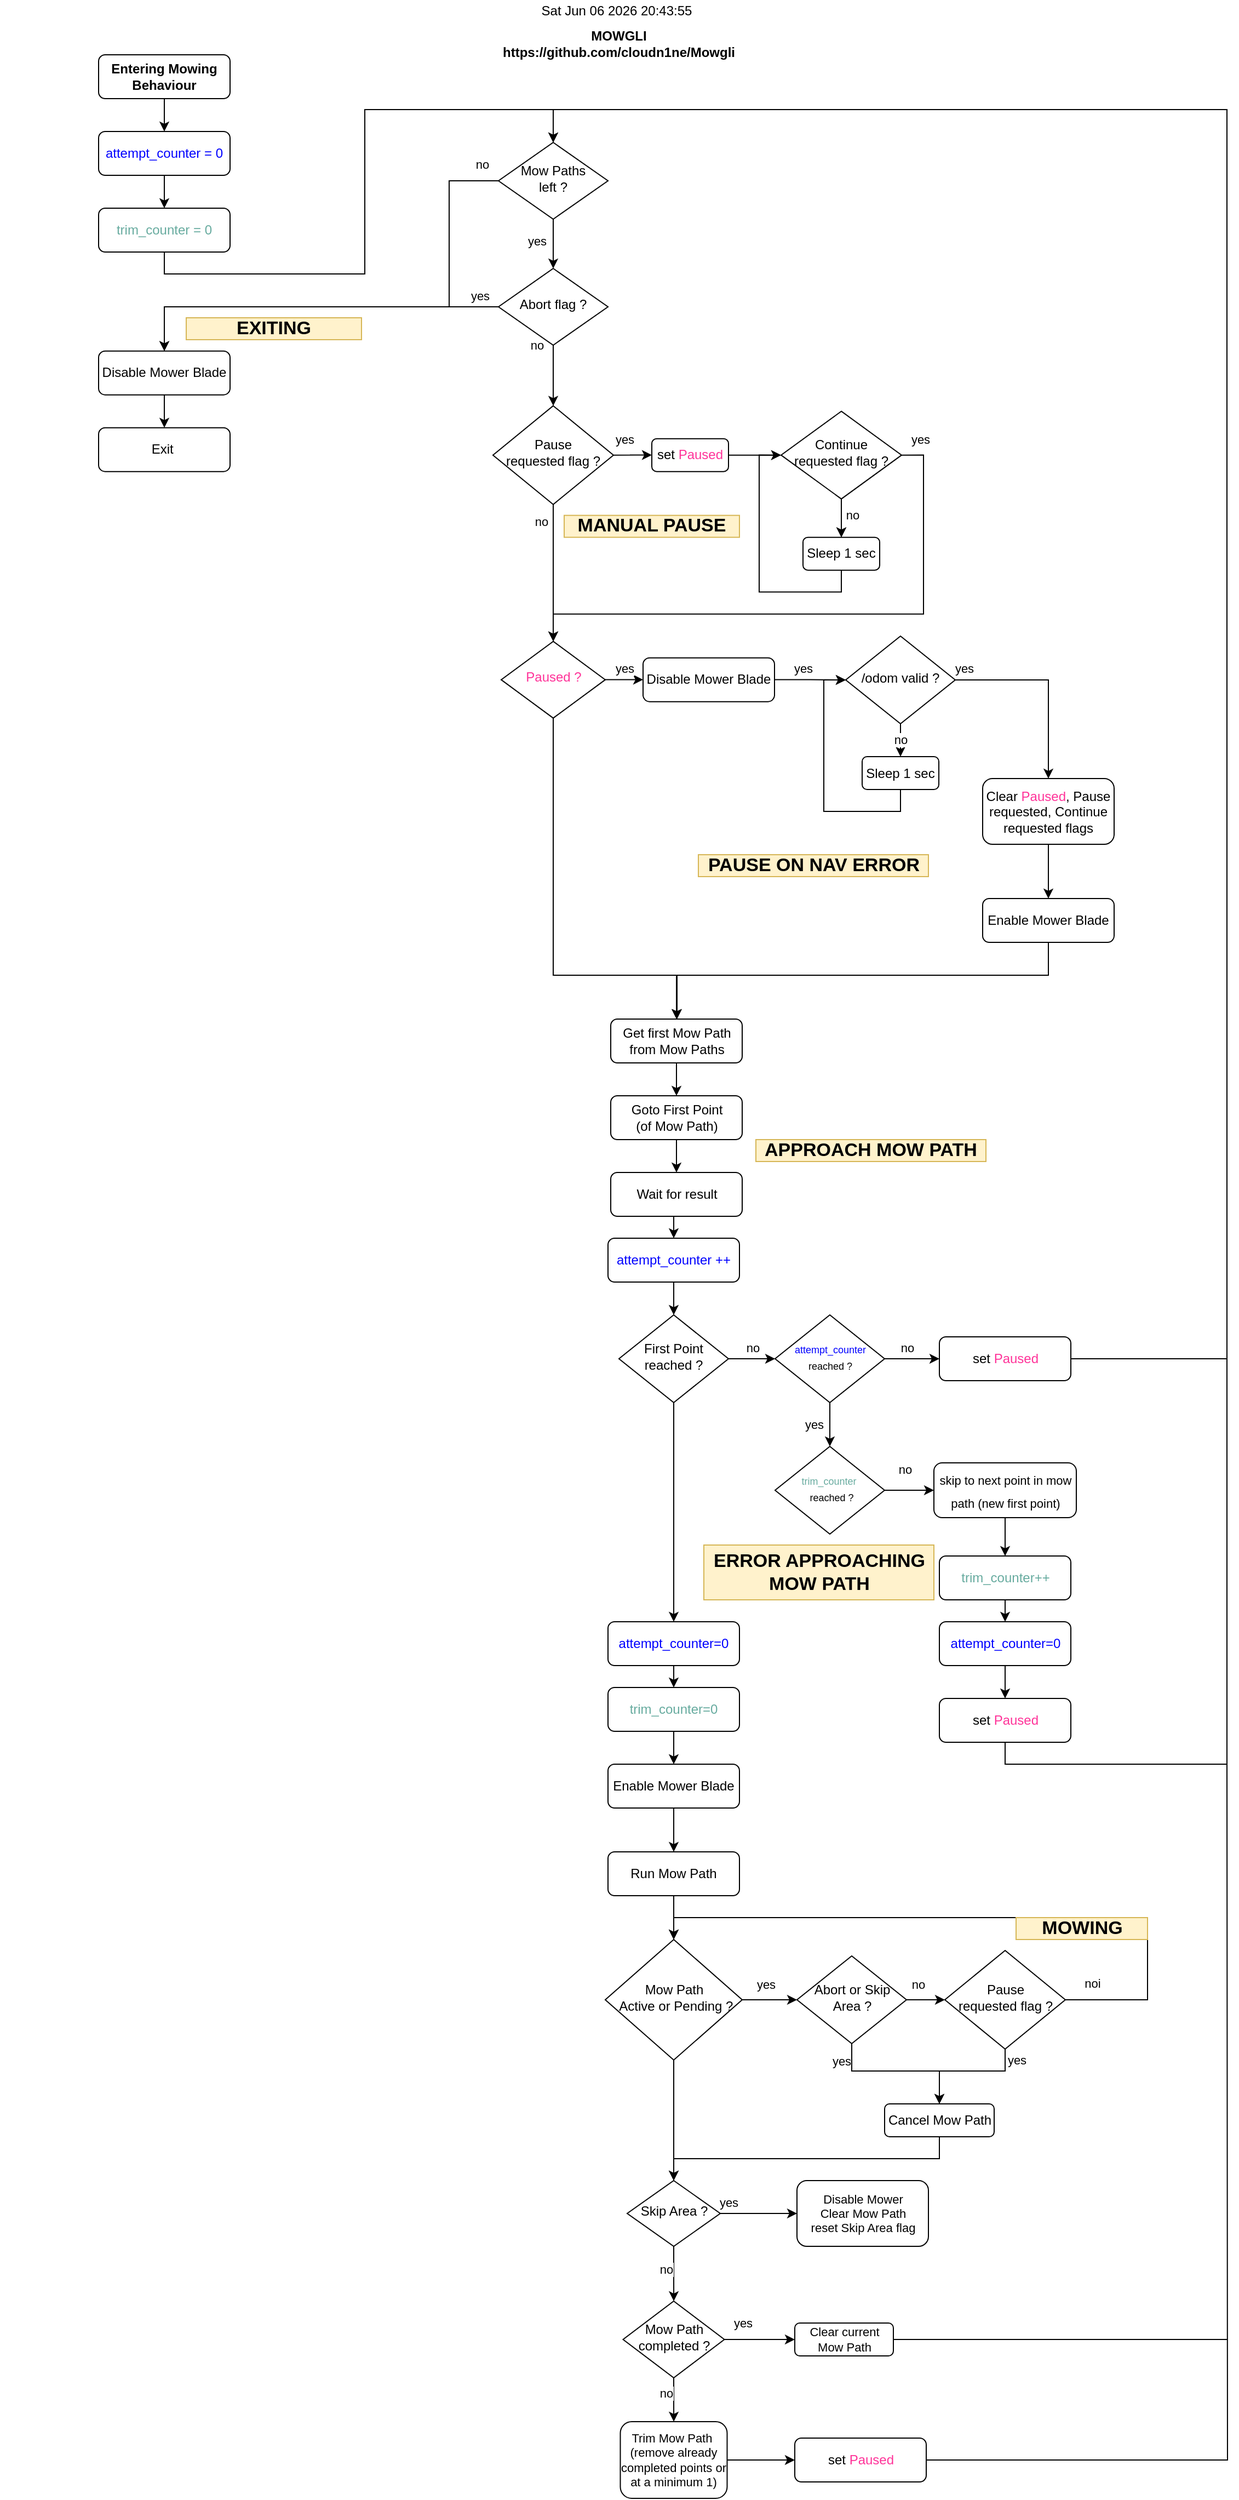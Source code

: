 <mxfile version="13.9.9" type="device"><diagram id="C5RBs43oDa-KdzZeNtuy" name="Page-1"><mxGraphModel dx="946" dy="587" grid="1" gridSize="10" guides="1" tooltips="1" connect="1" arrows="1" fold="1" page="1" pageScale="1" pageWidth="1654" pageHeight="2336" math="0" shadow="0"><root><mxCell id="WIyWlLk6GJQsqaUBKTNV-0"/><mxCell id="WIyWlLk6GJQsqaUBKTNV-1" parent="WIyWlLk6GJQsqaUBKTNV-0"/><mxCell id="R18fkElem5zRY6Bpw-uZ-9" style="edgeStyle=orthogonalEdgeStyle;rounded=0;orthogonalLoop=1;jettySize=auto;html=1;exitX=0.5;exitY=1;exitDx=0;exitDy=0;entryX=0;entryY=0.5;entryDx=0;entryDy=0;" parent="WIyWlLk6GJQsqaUBKTNV-1" source="WIyWlLk6GJQsqaUBKTNV-11" target="R18fkElem5zRY6Bpw-uZ-49" edge="1"><mxGeometry relative="1" as="geometry"><mxPoint x="868" y="650.33" as="targetPoint"/></mxGeometry></mxCell><mxCell id="WIyWlLk6GJQsqaUBKTNV-11" value="Sleep 1 sec" style="rounded=1;whiteSpace=wrap;html=1;fontSize=12;glass=0;strokeWidth=1;shadow=0;" parent="WIyWlLk6GJQsqaUBKTNV-1" vertex="1"><mxGeometry x="913" y="490.33" width="70" height="30" as="geometry"/></mxCell><mxCell id="R18fkElem5zRY6Bpw-uZ-41" style="edgeStyle=orthogonalEdgeStyle;rounded=0;orthogonalLoop=1;jettySize=auto;html=1;exitX=0.5;exitY=1;exitDx=0;exitDy=0;entryX=0.5;entryY=0;entryDx=0;entryDy=0;startArrow=none;startFill=0;endArrow=classic;endFill=1;" parent="WIyWlLk6GJQsqaUBKTNV-1" source="R18fkElem5zRY6Bpw-uZ-1" target="R18fkElem5zRY6Bpw-uZ-40" edge="1"><mxGeometry relative="1" as="geometry"/></mxCell><mxCell id="R18fkElem5zRY6Bpw-uZ-43" value="no" style="edgeLabel;html=1;align=center;verticalAlign=middle;resizable=0;points=[];" parent="R18fkElem5zRY6Bpw-uZ-41" vertex="1" connectable="0"><mxGeometry x="-0.769" y="1" relative="1" as="geometry"><mxPoint x="-12.06" y="0.86" as="offset"/></mxGeometry></mxCell><mxCell id="R18fkElem5zRY6Bpw-uZ-59" style="edgeStyle=orthogonalEdgeStyle;rounded=0;orthogonalLoop=1;jettySize=auto;html=1;exitX=1;exitY=0.5;exitDx=0;exitDy=0;startArrow=none;startFill=0;endArrow=classic;endFill=1;" parent="WIyWlLk6GJQsqaUBKTNV-1" source="R18fkElem5zRY6Bpw-uZ-1" target="R18fkElem5zRY6Bpw-uZ-58" edge="1"><mxGeometry relative="1" as="geometry"/></mxCell><mxCell id="R18fkElem5zRY6Bpw-uZ-61" value="yes" style="edgeLabel;html=1;align=center;verticalAlign=middle;resizable=0;points=[];" parent="R18fkElem5zRY6Bpw-uZ-59" vertex="1" connectable="0"><mxGeometry x="-0.578" y="-3" relative="1" as="geometry"><mxPoint y="-18" as="offset"/></mxGeometry></mxCell><mxCell id="R18fkElem5zRY6Bpw-uZ-1" value="Pause &lt;br&gt;requested flag ?" style="rhombus;whiteSpace=wrap;html=1;shadow=0;fontFamily=Helvetica;fontSize=12;align=center;strokeWidth=1;spacing=6;spacingTop=-4;" parent="WIyWlLk6GJQsqaUBKTNV-1" vertex="1"><mxGeometry x="630" y="370.33" width="110" height="90" as="geometry"/></mxCell><mxCell id="R18fkElem5zRY6Bpw-uZ-7" style="edgeStyle=orthogonalEdgeStyle;rounded=0;orthogonalLoop=1;jettySize=auto;html=1;exitX=0.5;exitY=1;exitDx=0;exitDy=0;entryX=0.5;entryY=0;entryDx=0;entryDy=0;" parent="WIyWlLk6GJQsqaUBKTNV-1" source="R18fkElem5zRY6Bpw-uZ-49" target="WIyWlLk6GJQsqaUBKTNV-11" edge="1"><mxGeometry relative="1" as="geometry"><mxPoint x="908" y="680.33" as="sourcePoint"/></mxGeometry></mxCell><mxCell id="R18fkElem5zRY6Bpw-uZ-8" value="no&lt;br&gt;" style="edgeLabel;html=1;align=center;verticalAlign=middle;resizable=0;points=[];" parent="R18fkElem5zRY6Bpw-uZ-7" vertex="1" connectable="0"><mxGeometry x="-0.167" y="3" relative="1" as="geometry"><mxPoint x="6.5" y="0.14" as="offset"/></mxGeometry></mxCell><mxCell id="R18fkElem5zRY6Bpw-uZ-11" value="yes" style="edgeStyle=orthogonalEdgeStyle;rounded=0;orthogonalLoop=1;jettySize=auto;html=1;" parent="WIyWlLk6GJQsqaUBKTNV-1" source="uBPP2tSzpPth4t3aGh-a-0" target="R18fkElem5zRY6Bpw-uZ-10" edge="1"><mxGeometry x="-0.2" y="10" relative="1" as="geometry"><mxPoint x="760" y="620.33" as="sourcePoint"/><mxPoint as="offset"/></mxGeometry></mxCell><mxCell id="R18fkElem5zRY6Bpw-uZ-13" value="no" style="edgeStyle=orthogonalEdgeStyle;rounded=0;orthogonalLoop=1;jettySize=auto;html=1;exitX=0.5;exitY=1;exitDx=0;exitDy=0;" parent="WIyWlLk6GJQsqaUBKTNV-1" source="R18fkElem5zRY6Bpw-uZ-10" target="R18fkElem5zRY6Bpw-uZ-12" edge="1"><mxGeometry relative="1" as="geometry"/></mxCell><mxCell id="R18fkElem5zRY6Bpw-uZ-56" style="edgeStyle=orthogonalEdgeStyle;rounded=0;orthogonalLoop=1;jettySize=auto;html=1;exitX=1;exitY=0.5;exitDx=0;exitDy=0;startArrow=none;startFill=0;endArrow=classic;endFill=1;" parent="WIyWlLk6GJQsqaUBKTNV-1" source="R18fkElem5zRY6Bpw-uZ-10" target="R18fkElem5zRY6Bpw-uZ-54" edge="1"><mxGeometry relative="1" as="geometry"/></mxCell><mxCell id="R18fkElem5zRY6Bpw-uZ-164" value="yes" style="edgeLabel;html=1;align=center;verticalAlign=middle;resizable=0;points=[];fontSize=11;" parent="R18fkElem5zRY6Bpw-uZ-56" vertex="1" connectable="0"><mxGeometry x="-0.792" y="5" relative="1" as="geometry"><mxPoint x="-10.14" y="-5.32" as="offset"/></mxGeometry></mxCell><mxCell id="R18fkElem5zRY6Bpw-uZ-10" value="/odom valid ?" style="rhombus;whiteSpace=wrap;html=1;shadow=0;fontFamily=Helvetica;fontSize=12;align=center;strokeWidth=1;spacing=6;spacingTop=-4;" parent="WIyWlLk6GJQsqaUBKTNV-1" vertex="1"><mxGeometry x="952" y="580.51" width="100" height="80" as="geometry"/></mxCell><mxCell id="R18fkElem5zRY6Bpw-uZ-14" style="edgeStyle=orthogonalEdgeStyle;rounded=0;orthogonalLoop=1;jettySize=auto;html=1;exitX=0.5;exitY=1;exitDx=0;exitDy=0;entryX=0;entryY=0.5;entryDx=0;entryDy=0;" parent="WIyWlLk6GJQsqaUBKTNV-1" source="R18fkElem5zRY6Bpw-uZ-12" target="R18fkElem5zRY6Bpw-uZ-10" edge="1"><mxGeometry relative="1" as="geometry"/></mxCell><mxCell id="R18fkElem5zRY6Bpw-uZ-12" value="Sleep 1 sec" style="rounded=1;whiteSpace=wrap;html=1;fontSize=12;glass=0;strokeWidth=1;shadow=0;" parent="WIyWlLk6GJQsqaUBKTNV-1" vertex="1"><mxGeometry x="967" y="690.51" width="70" height="30" as="geometry"/></mxCell><mxCell id="R18fkElem5zRY6Bpw-uZ-24" style="edgeStyle=orthogonalEdgeStyle;rounded=0;orthogonalLoop=1;jettySize=auto;html=1;exitX=0.5;exitY=1;exitDx=0;exitDy=0;entryX=0.5;entryY=0;entryDx=0;entryDy=0;" parent="WIyWlLk6GJQsqaUBKTNV-1" source="R18fkElem5zRY6Bpw-uZ-20" target="R18fkElem5zRY6Bpw-uZ-23" edge="1"><mxGeometry relative="1" as="geometry"/></mxCell><mxCell id="R18fkElem5zRY6Bpw-uZ-20" value="Goto First Point&lt;br&gt;(of Mow Path)" style="rounded=1;whiteSpace=wrap;html=1;fontSize=12;glass=0;strokeWidth=1;shadow=0;" parent="WIyWlLk6GJQsqaUBKTNV-1" vertex="1"><mxGeometry x="737.5" y="1000" width="120" height="40" as="geometry"/></mxCell><mxCell id="R18fkElem5zRY6Bpw-uZ-33" value="no" style="edgeStyle=orthogonalEdgeStyle;rounded=0;orthogonalLoop=1;jettySize=auto;html=1;exitX=1;exitY=0.5;exitDx=0;exitDy=0;entryX=0;entryY=0.5;entryDx=0;entryDy=0;startArrow=none;startFill=0;endArrow=classic;endFill=1;" parent="WIyWlLk6GJQsqaUBKTNV-1" source="R18fkElem5zRY6Bpw-uZ-21" target="R18fkElem5zRY6Bpw-uZ-31" edge="1"><mxGeometry y="10" relative="1" as="geometry"><mxPoint as="offset"/></mxGeometry></mxCell><mxCell id="R18fkElem5zRY6Bpw-uZ-100" style="edgeStyle=orthogonalEdgeStyle;rounded=0;orthogonalLoop=1;jettySize=auto;html=1;exitX=0.5;exitY=1;exitDx=0;exitDy=0;startArrow=none;startFill=0;endArrow=classic;endFill=1;fontSize=17;" parent="WIyWlLk6GJQsqaUBKTNV-1" source="R18fkElem5zRY6Bpw-uZ-21" target="R18fkElem5zRY6Bpw-uZ-98" edge="1"><mxGeometry relative="1" as="geometry"/></mxCell><mxCell id="R18fkElem5zRY6Bpw-uZ-21" value="First Point reached ?" style="rhombus;whiteSpace=wrap;html=1;shadow=0;fontFamily=Helvetica;fontSize=12;align=center;strokeWidth=1;spacing=6;spacingTop=-4;" parent="WIyWlLk6GJQsqaUBKTNV-1" vertex="1"><mxGeometry x="745" y="1200" width="100" height="80" as="geometry"/></mxCell><mxCell id="R18fkElem5zRY6Bpw-uZ-68" style="edgeStyle=orthogonalEdgeStyle;rounded=0;orthogonalLoop=1;jettySize=auto;html=1;exitX=0.5;exitY=1;exitDx=0;exitDy=0;entryX=0.5;entryY=0;entryDx=0;entryDy=0;startArrow=none;startFill=0;endArrow=classic;endFill=1;fontSize=17;" parent="WIyWlLk6GJQsqaUBKTNV-1" source="R18fkElem5zRY6Bpw-uZ-23" target="R18fkElem5zRY6Bpw-uZ-66" edge="1"><mxGeometry relative="1" as="geometry"/></mxCell><mxCell id="R18fkElem5zRY6Bpw-uZ-23" value="Wait for result" style="rounded=1;whiteSpace=wrap;html=1;fontSize=12;glass=0;strokeWidth=1;shadow=0;" parent="WIyWlLk6GJQsqaUBKTNV-1" vertex="1"><mxGeometry x="737.5" y="1070" width="120" height="40" as="geometry"/></mxCell><mxCell id="R18fkElem5zRY6Bpw-uZ-35" value="no" style="edgeStyle=orthogonalEdgeStyle;rounded=0;orthogonalLoop=1;jettySize=auto;html=1;exitX=1;exitY=0.5;exitDx=0;exitDy=0;startArrow=none;startFill=0;endArrow=classic;endFill=1;" parent="WIyWlLk6GJQsqaUBKTNV-1" source="R18fkElem5zRY6Bpw-uZ-31" target="R18fkElem5zRY6Bpw-uZ-34" edge="1"><mxGeometry x="-0.2" y="10" relative="1" as="geometry"><mxPoint as="offset"/></mxGeometry></mxCell><mxCell id="R18fkElem5zRY6Bpw-uZ-78" style="edgeStyle=orthogonalEdgeStyle;rounded=0;orthogonalLoop=1;jettySize=auto;html=1;exitX=0.5;exitY=1;exitDx=0;exitDy=0;startArrow=none;startFill=0;endArrow=classic;endFill=1;fontSize=17;" parent="WIyWlLk6GJQsqaUBKTNV-1" source="R18fkElem5zRY6Bpw-uZ-31" target="R18fkElem5zRY6Bpw-uZ-77" edge="1"><mxGeometry relative="1" as="geometry"/></mxCell><mxCell id="R18fkElem5zRY6Bpw-uZ-82" value="&lt;font style=&quot;font-size: 11px&quot;&gt;yes&lt;/font&gt;" style="edgeLabel;html=1;align=center;verticalAlign=middle;resizable=0;points=[];fontSize=17;" parent="R18fkElem5zRY6Bpw-uZ-78" vertex="1" connectable="0"><mxGeometry x="-0.057" relative="1" as="geometry"><mxPoint x="-15" as="offset"/></mxGeometry></mxCell><mxCell id="R18fkElem5zRY6Bpw-uZ-31" value="&lt;font style=&quot;font-size: 9px&quot;&gt;&lt;font color=&quot;#0000ff&quot;&gt;attempt_counter&lt;/font&gt; reached ?&lt;/font&gt;" style="rhombus;whiteSpace=wrap;html=1;shadow=0;fontFamily=Helvetica;fontSize=12;align=center;strokeWidth=1;spacing=6;spacingTop=-4;" parent="WIyWlLk6GJQsqaUBKTNV-1" vertex="1"><mxGeometry x="887.5" y="1200" width="100" height="80" as="geometry"/></mxCell><mxCell id="R18fkElem5zRY6Bpw-uZ-36" style="edgeStyle=orthogonalEdgeStyle;rounded=0;orthogonalLoop=1;jettySize=auto;html=1;exitX=1;exitY=0.5;exitDx=0;exitDy=0;startArrow=none;startFill=0;endArrow=classic;endFill=1;entryX=0.5;entryY=0;entryDx=0;entryDy=0;" parent="WIyWlLk6GJQsqaUBKTNV-1" source="R18fkElem5zRY6Bpw-uZ-34" target="R18fkElem5zRY6Bpw-uZ-139" edge="1"><mxGeometry relative="1" as="geometry"><mxPoint x="670" y="118.286" as="targetPoint"/><Array as="points"><mxPoint x="1300" y="1240"/><mxPoint x="1300" y="100"/><mxPoint x="685" y="100"/></Array></mxGeometry></mxCell><mxCell id="R18fkElem5zRY6Bpw-uZ-34" value="set &lt;font color=&quot;#ff3399&quot;&gt;Paused&lt;/font&gt;" style="rounded=1;whiteSpace=wrap;html=1;fontSize=12;glass=0;strokeWidth=1;shadow=0;" parent="WIyWlLk6GJQsqaUBKTNV-1" vertex="1"><mxGeometry x="1037.5" y="1220" width="120" height="40" as="geometry"/></mxCell><mxCell id="R18fkElem5zRY6Bpw-uZ-150" style="edgeStyle=orthogonalEdgeStyle;rounded=0;orthogonalLoop=1;jettySize=auto;html=1;exitX=0.5;exitY=1;exitDx=0;exitDy=0;entryX=0.5;entryY=0;entryDx=0;entryDy=0;startArrow=none;startFill=0;endArrow=classic;endFill=1;fontSize=11;" parent="WIyWlLk6GJQsqaUBKTNV-1" source="R18fkElem5zRY6Bpw-uZ-40" target="R18fkElem5zRY6Bpw-uZ-147" edge="1"><mxGeometry relative="1" as="geometry"><Array as="points"><mxPoint x="685" y="890"/><mxPoint x="798" y="890"/></Array></mxGeometry></mxCell><mxCell id="R18fkElem5zRY6Bpw-uZ-40" value="&lt;font color=&quot;#ff3399&quot;&gt;Paused ?&lt;/font&gt;" style="rhombus;whiteSpace=wrap;html=1;shadow=0;fontFamily=Helvetica;fontSize=12;align=center;strokeWidth=1;spacing=6;spacingTop=-4;" parent="WIyWlLk6GJQsqaUBKTNV-1" vertex="1"><mxGeometry x="637.5" y="585.33" width="95" height="70" as="geometry"/></mxCell><mxCell id="R18fkElem5zRY6Bpw-uZ-62" style="edgeStyle=orthogonalEdgeStyle;rounded=0;orthogonalLoop=1;jettySize=auto;html=1;exitX=1;exitY=0.5;exitDx=0;exitDy=0;startArrow=none;startFill=0;endArrow=classic;endFill=1;entryX=0.5;entryY=0;entryDx=0;entryDy=0;" parent="WIyWlLk6GJQsqaUBKTNV-1" source="R18fkElem5zRY6Bpw-uZ-49" target="R18fkElem5zRY6Bpw-uZ-40" edge="1"><mxGeometry relative="1" as="geometry"><mxPoint x="685" y="580.33" as="targetPoint"/><Array as="points"><mxPoint x="1023" y="415.33"/><mxPoint x="1023" y="560.33"/><mxPoint x="685" y="560.33"/></Array></mxGeometry></mxCell><mxCell id="R18fkElem5zRY6Bpw-uZ-167" value="yes" style="edgeLabel;html=1;align=center;verticalAlign=middle;resizable=0;points=[];fontSize=11;" parent="R18fkElem5zRY6Bpw-uZ-62" vertex="1" connectable="0"><mxGeometry x="-0.803" y="-1" relative="1" as="geometry"><mxPoint x="-2" y="-46.98" as="offset"/></mxGeometry></mxCell><mxCell id="R18fkElem5zRY6Bpw-uZ-165" value="" style="edgeStyle=orthogonalEdgeStyle;rounded=0;orthogonalLoop=1;jettySize=auto;html=1;startArrow=none;startFill=0;endArrow=classic;endFill=1;fontSize=11;" parent="WIyWlLk6GJQsqaUBKTNV-1" source="R18fkElem5zRY6Bpw-uZ-49" target="WIyWlLk6GJQsqaUBKTNV-11" edge="1"><mxGeometry relative="1" as="geometry"/></mxCell><mxCell id="R18fkElem5zRY6Bpw-uZ-49" value="Continue&lt;br&gt;requested flag ?" style="rhombus;whiteSpace=wrap;html=1;shadow=0;fontFamily=Helvetica;fontSize=12;align=center;strokeWidth=1;spacing=6;spacingTop=-4;" parent="WIyWlLk6GJQsqaUBKTNV-1" vertex="1"><mxGeometry x="893" y="375.33" width="110" height="80" as="geometry"/></mxCell><mxCell id="R18fkElem5zRY6Bpw-uZ-149" style="edgeStyle=orthogonalEdgeStyle;rounded=0;orthogonalLoop=1;jettySize=auto;html=1;exitX=0.5;exitY=1;exitDx=0;exitDy=0;startArrow=none;startFill=0;endArrow=classic;endFill=1;fontSize=11;" parent="WIyWlLk6GJQsqaUBKTNV-1" source="uBPP2tSzpPth4t3aGh-a-1" target="R18fkElem5zRY6Bpw-uZ-147" edge="1"><mxGeometry relative="1" as="geometry"><Array as="points"><mxPoint x="1137" y="890"/><mxPoint x="798" y="890"/></Array></mxGeometry></mxCell><mxCell id="R18fkElem5zRY6Bpw-uZ-54" value="Clear &lt;font color=&quot;#ff3399&quot;&gt;Paused&lt;/font&gt;, Pause requested, Continue requested flags" style="rounded=1;whiteSpace=wrap;html=1;" parent="WIyWlLk6GJQsqaUBKTNV-1" vertex="1"><mxGeometry x="1077" y="710.51" width="120" height="60" as="geometry"/></mxCell><mxCell id="R18fkElem5zRY6Bpw-uZ-60" style="edgeStyle=orthogonalEdgeStyle;rounded=0;orthogonalLoop=1;jettySize=auto;html=1;exitX=1;exitY=0.5;exitDx=0;exitDy=0;entryX=0;entryY=0.5;entryDx=0;entryDy=0;startArrow=none;startFill=0;endArrow=classic;endFill=1;" parent="WIyWlLk6GJQsqaUBKTNV-1" source="R18fkElem5zRY6Bpw-uZ-58" target="R18fkElem5zRY6Bpw-uZ-49" edge="1"><mxGeometry relative="1" as="geometry"/></mxCell><mxCell id="R18fkElem5zRY6Bpw-uZ-58" value="set &lt;font color=&quot;#ff3399&quot;&gt;Paused&lt;/font&gt;" style="rounded=1;whiteSpace=wrap;html=1;" parent="WIyWlLk6GJQsqaUBKTNV-1" vertex="1"><mxGeometry x="775" y="400.33" width="70" height="30" as="geometry"/></mxCell><mxCell id="R18fkElem5zRY6Bpw-uZ-64" value="PAUSE ON NAV ERROR" style="text;html=1;strokeColor=#d6b656;fillColor=#fff2cc;align=center;verticalAlign=middle;whiteSpace=wrap;rounded=0;fontSize=17;fontStyle=1" parent="WIyWlLk6GJQsqaUBKTNV-1" vertex="1"><mxGeometry x="817.5" y="780" width="210" height="20" as="geometry"/></mxCell><mxCell id="R18fkElem5zRY6Bpw-uZ-65" value="MANUAL PAUSE" style="text;html=1;strokeColor=#d6b656;fillColor=#fff2cc;align=center;verticalAlign=middle;whiteSpace=wrap;rounded=0;fontSize=17;fontStyle=1" parent="WIyWlLk6GJQsqaUBKTNV-1" vertex="1"><mxGeometry x="695" y="470.33" width="160" height="20" as="geometry"/></mxCell><mxCell id="R18fkElem5zRY6Bpw-uZ-69" style="edgeStyle=orthogonalEdgeStyle;rounded=0;orthogonalLoop=1;jettySize=auto;html=1;exitX=0.5;exitY=1;exitDx=0;exitDy=0;startArrow=none;startFill=0;endArrow=classic;endFill=1;fontSize=17;" parent="WIyWlLk6GJQsqaUBKTNV-1" source="R18fkElem5zRY6Bpw-uZ-66" target="R18fkElem5zRY6Bpw-uZ-21" edge="1"><mxGeometry relative="1" as="geometry"/></mxCell><mxCell id="R18fkElem5zRY6Bpw-uZ-66" value="&lt;font color=&quot;#0000ff&quot;&gt;attempt_counter ++&lt;/font&gt;" style="rounded=1;whiteSpace=wrap;html=1;fontSize=12;glass=0;strokeWidth=1;shadow=0;" parent="WIyWlLk6GJQsqaUBKTNV-1" vertex="1"><mxGeometry x="735" y="1130" width="120" height="40" as="geometry"/></mxCell><mxCell id="R18fkElem5zRY6Bpw-uZ-74" style="edgeStyle=orthogonalEdgeStyle;rounded=0;orthogonalLoop=1;jettySize=auto;html=1;exitX=0.5;exitY=1;exitDx=0;exitDy=0;entryX=0.5;entryY=0;entryDx=0;entryDy=0;startArrow=none;startFill=0;endArrow=classic;endFill=1;fontSize=17;" parent="WIyWlLk6GJQsqaUBKTNV-1" source="R18fkElem5zRY6Bpw-uZ-70" target="R18fkElem5zRY6Bpw-uZ-72" edge="1"><mxGeometry relative="1" as="geometry"/></mxCell><mxCell id="R18fkElem5zRY6Bpw-uZ-70" value="&lt;font color=&quot;#0000ff&quot;&gt;attempt_counter = 0&lt;/font&gt;" style="rounded=1;whiteSpace=wrap;html=1;fontSize=12;glass=0;strokeWidth=1;shadow=0;" parent="WIyWlLk6GJQsqaUBKTNV-1" vertex="1"><mxGeometry x="270" y="120" width="120" height="40" as="geometry"/></mxCell><mxCell id="R18fkElem5zRY6Bpw-uZ-73" style="edgeStyle=orthogonalEdgeStyle;rounded=0;orthogonalLoop=1;jettySize=auto;html=1;exitX=0.5;exitY=1;exitDx=0;exitDy=0;entryX=0.5;entryY=0;entryDx=0;entryDy=0;startArrow=none;startFill=0;endArrow=classic;endFill=1;fontSize=17;" parent="WIyWlLk6GJQsqaUBKTNV-1" source="R18fkElem5zRY6Bpw-uZ-71" target="R18fkElem5zRY6Bpw-uZ-70" edge="1"><mxGeometry relative="1" as="geometry"/></mxCell><mxCell id="R18fkElem5zRY6Bpw-uZ-71" value="Entering Mowing Behaviour" style="rounded=1;whiteSpace=wrap;html=1;fontSize=12;glass=0;strokeWidth=1;shadow=0;fontStyle=1" parent="WIyWlLk6GJQsqaUBKTNV-1" vertex="1"><mxGeometry x="270" y="50" width="120" height="40" as="geometry"/></mxCell><mxCell id="R18fkElem5zRY6Bpw-uZ-157" style="edgeStyle=orthogonalEdgeStyle;rounded=0;orthogonalLoop=1;jettySize=auto;html=1;exitX=0.5;exitY=1;exitDx=0;exitDy=0;entryX=0.5;entryY=0;entryDx=0;entryDy=0;startArrow=none;startFill=0;endArrow=classic;endFill=1;fontSize=11;" parent="WIyWlLk6GJQsqaUBKTNV-1" source="R18fkElem5zRY6Bpw-uZ-72" target="R18fkElem5zRY6Bpw-uZ-139" edge="1"><mxGeometry relative="1" as="geometry"><Array as="points"><mxPoint x="330" y="250"/><mxPoint x="513" y="250"/><mxPoint x="513" y="100"/><mxPoint x="685" y="100"/></Array></mxGeometry></mxCell><mxCell id="R18fkElem5zRY6Bpw-uZ-72" value="&lt;font color=&quot;#67ab9f&quot;&gt;trim_counter = 0&lt;/font&gt;" style="rounded=1;whiteSpace=wrap;html=1;fontSize=12;glass=0;strokeWidth=1;shadow=0;" parent="WIyWlLk6GJQsqaUBKTNV-1" vertex="1"><mxGeometry x="270" y="190" width="120" height="40" as="geometry"/></mxCell><mxCell id="R18fkElem5zRY6Bpw-uZ-84" style="edgeStyle=orthogonalEdgeStyle;rounded=0;orthogonalLoop=1;jettySize=auto;html=1;exitX=1;exitY=0.5;exitDx=0;exitDy=0;entryX=0;entryY=0.5;entryDx=0;entryDy=0;startArrow=none;startFill=0;endArrow=classic;endFill=1;fontSize=17;" parent="WIyWlLk6GJQsqaUBKTNV-1" source="R18fkElem5zRY6Bpw-uZ-77" target="R18fkElem5zRY6Bpw-uZ-87" edge="1"><mxGeometry relative="1" as="geometry"/></mxCell><mxCell id="R18fkElem5zRY6Bpw-uZ-85" value="&lt;span style=&quot;font-size: 11px&quot;&gt;no&lt;/span&gt;" style="edgeLabel;html=1;align=center;verticalAlign=middle;resizable=0;points=[];fontSize=17;" parent="R18fkElem5zRY6Bpw-uZ-84" vertex="1" connectable="0"><mxGeometry x="-0.274" y="1" relative="1" as="geometry"><mxPoint x="1.71" y="-19" as="offset"/></mxGeometry></mxCell><mxCell id="R18fkElem5zRY6Bpw-uZ-77" value="&lt;font style=&quot;font-size: 9px&quot;&gt;&lt;font color=&quot;#67ab9f&quot;&gt;trim_counter&lt;/font&gt;&lt;font color=&quot;#0000ff&quot;&gt;&amp;nbsp;&lt;br&gt;&lt;/font&gt;&amp;nbsp;reached ?&lt;/font&gt;" style="rhombus;whiteSpace=wrap;html=1;shadow=0;fontFamily=Helvetica;fontSize=12;align=center;strokeWidth=1;spacing=6;spacingTop=-4;" parent="WIyWlLk6GJQsqaUBKTNV-1" vertex="1"><mxGeometry x="887.5" y="1320" width="100" height="80" as="geometry"/></mxCell><mxCell id="R18fkElem5zRY6Bpw-uZ-89" style="edgeStyle=orthogonalEdgeStyle;rounded=0;orthogonalLoop=1;jettySize=auto;html=1;exitX=0.5;exitY=1;exitDx=0;exitDy=0;startArrow=none;startFill=0;endArrow=classic;endFill=1;fontSize=17;" parent="WIyWlLk6GJQsqaUBKTNV-1" source="R18fkElem5zRY6Bpw-uZ-87" target="R18fkElem5zRY6Bpw-uZ-92" edge="1"><mxGeometry relative="1" as="geometry"><mxPoint x="1087.559" y="1410" as="targetPoint"/></mxGeometry></mxCell><mxCell id="R18fkElem5zRY6Bpw-uZ-87" value="&lt;span style=&quot;font-size: 11px&quot;&gt;skip to next point in mow path (new first point)&lt;/span&gt;" style="rounded=1;whiteSpace=wrap;html=1;fontSize=17;" parent="WIyWlLk6GJQsqaUBKTNV-1" vertex="1"><mxGeometry x="1032.5" y="1335" width="130" height="50" as="geometry"/></mxCell><mxCell id="R18fkElem5zRY6Bpw-uZ-95" style="edgeStyle=orthogonalEdgeStyle;rounded=0;orthogonalLoop=1;jettySize=auto;html=1;exitX=0.5;exitY=1;exitDx=0;exitDy=0;entryX=0.5;entryY=0;entryDx=0;entryDy=0;startArrow=none;startFill=0;endArrow=classic;endFill=1;fontSize=17;" parent="WIyWlLk6GJQsqaUBKTNV-1" source="R18fkElem5zRY6Bpw-uZ-90" target="R18fkElem5zRY6Bpw-uZ-94" edge="1"><mxGeometry relative="1" as="geometry"/></mxCell><mxCell id="R18fkElem5zRY6Bpw-uZ-90" value="&lt;font color=&quot;#0000ff&quot;&gt;attempt_counter=0&lt;/font&gt;" style="rounded=1;whiteSpace=wrap;html=1;fontSize=12;glass=0;strokeWidth=1;shadow=0;" parent="WIyWlLk6GJQsqaUBKTNV-1" vertex="1"><mxGeometry x="1037.5" y="1480" width="120" height="40" as="geometry"/></mxCell><mxCell id="R18fkElem5zRY6Bpw-uZ-93" style="edgeStyle=orthogonalEdgeStyle;rounded=0;orthogonalLoop=1;jettySize=auto;html=1;exitX=0.5;exitY=1;exitDx=0;exitDy=0;entryX=0.5;entryY=0;entryDx=0;entryDy=0;startArrow=none;startFill=0;endArrow=classic;endFill=1;fontSize=17;" parent="WIyWlLk6GJQsqaUBKTNV-1" source="R18fkElem5zRY6Bpw-uZ-92" target="R18fkElem5zRY6Bpw-uZ-90" edge="1"><mxGeometry relative="1" as="geometry"/></mxCell><mxCell id="R18fkElem5zRY6Bpw-uZ-92" value="&lt;font color=&quot;#67ab9f&quot;&gt;trim_counter++&lt;/font&gt;" style="rounded=1;whiteSpace=wrap;html=1;fontSize=12;glass=0;strokeWidth=1;shadow=0;" parent="WIyWlLk6GJQsqaUBKTNV-1" vertex="1"><mxGeometry x="1037.5" y="1420" width="120" height="40" as="geometry"/></mxCell><mxCell id="R18fkElem5zRY6Bpw-uZ-146" style="edgeStyle=orthogonalEdgeStyle;rounded=0;orthogonalLoop=1;jettySize=auto;html=1;exitX=0.5;exitY=1;exitDx=0;exitDy=0;startArrow=none;startFill=0;endArrow=none;endFill=0;fontSize=11;" parent="WIyWlLk6GJQsqaUBKTNV-1" source="R18fkElem5zRY6Bpw-uZ-94" edge="1"><mxGeometry relative="1" as="geometry"><mxPoint x="1180" y="1240" as="targetPoint"/><Array as="points"><mxPoint x="1098" y="1610"/><mxPoint x="1300" y="1610"/><mxPoint x="1300" y="1240"/></Array></mxGeometry></mxCell><mxCell id="R18fkElem5zRY6Bpw-uZ-94" value="set &lt;font color=&quot;#ff3399&quot;&gt;Paused&lt;/font&gt;" style="rounded=1;whiteSpace=wrap;html=1;fontSize=12;glass=0;strokeWidth=1;shadow=0;" parent="WIyWlLk6GJQsqaUBKTNV-1" vertex="1"><mxGeometry x="1037.5" y="1550" width="120" height="40" as="geometry"/></mxCell><mxCell id="R18fkElem5zRY6Bpw-uZ-97" value="ERROR APPROACHING&lt;br&gt;MOW PATH" style="text;html=1;strokeColor=#d6b656;fillColor=#fff2cc;align=center;verticalAlign=middle;whiteSpace=wrap;rounded=0;fontSize=17;fontStyle=1" parent="WIyWlLk6GJQsqaUBKTNV-1" vertex="1"><mxGeometry x="822.5" y="1410" width="210" height="50" as="geometry"/></mxCell><mxCell id="R18fkElem5zRY6Bpw-uZ-101" style="edgeStyle=orthogonalEdgeStyle;rounded=0;orthogonalLoop=1;jettySize=auto;html=1;exitX=0.5;exitY=1;exitDx=0;exitDy=0;entryX=0.5;entryY=0;entryDx=0;entryDy=0;startArrow=none;startFill=0;endArrow=classic;endFill=1;fontSize=17;" parent="WIyWlLk6GJQsqaUBKTNV-1" source="R18fkElem5zRY6Bpw-uZ-98" target="R18fkElem5zRY6Bpw-uZ-99" edge="1"><mxGeometry relative="1" as="geometry"/></mxCell><mxCell id="R18fkElem5zRY6Bpw-uZ-98" value="&lt;font color=&quot;#0000ff&quot;&gt;attempt_counter=0&lt;/font&gt;" style="rounded=1;whiteSpace=wrap;html=1;fontSize=12;glass=0;strokeWidth=1;shadow=0;" parent="WIyWlLk6GJQsqaUBKTNV-1" vertex="1"><mxGeometry x="735" y="1480" width="120" height="40" as="geometry"/></mxCell><mxCell id="R18fkElem5zRY6Bpw-uZ-103" style="edgeStyle=orthogonalEdgeStyle;rounded=0;orthogonalLoop=1;jettySize=auto;html=1;exitX=0.5;exitY=1;exitDx=0;exitDy=0;startArrow=none;startFill=0;endArrow=classic;endFill=1;fontSize=17;" parent="WIyWlLk6GJQsqaUBKTNV-1" source="R18fkElem5zRY6Bpw-uZ-99" target="R18fkElem5zRY6Bpw-uZ-102" edge="1"><mxGeometry relative="1" as="geometry"/></mxCell><mxCell id="R18fkElem5zRY6Bpw-uZ-99" value="&lt;font color=&quot;#67ab9f&quot;&gt;trim_counter=0&lt;br&gt;&lt;/font&gt;" style="rounded=1;whiteSpace=wrap;html=1;fontSize=12;glass=0;strokeWidth=1;shadow=0;" parent="WIyWlLk6GJQsqaUBKTNV-1" vertex="1"><mxGeometry x="735" y="1540" width="120" height="40" as="geometry"/></mxCell><mxCell id="R18fkElem5zRY6Bpw-uZ-105" style="edgeStyle=orthogonalEdgeStyle;rounded=0;orthogonalLoop=1;jettySize=auto;html=1;exitX=0.5;exitY=1;exitDx=0;exitDy=0;startArrow=none;startFill=0;endArrow=classic;endFill=1;fontSize=17;" parent="WIyWlLk6GJQsqaUBKTNV-1" source="R18fkElem5zRY6Bpw-uZ-102" target="R18fkElem5zRY6Bpw-uZ-104" edge="1"><mxGeometry relative="1" as="geometry"/></mxCell><mxCell id="R18fkElem5zRY6Bpw-uZ-102" value="Enable Mower Blade" style="rounded=1;whiteSpace=wrap;html=1;fontSize=12;glass=0;strokeWidth=1;shadow=0;" parent="WIyWlLk6GJQsqaUBKTNV-1" vertex="1"><mxGeometry x="735" y="1610" width="120" height="40" as="geometry"/></mxCell><mxCell id="R18fkElem5zRY6Bpw-uZ-107" style="edgeStyle=orthogonalEdgeStyle;rounded=0;orthogonalLoop=1;jettySize=auto;html=1;exitX=0.5;exitY=1;exitDx=0;exitDy=0;startArrow=none;startFill=0;endArrow=classic;endFill=1;fontSize=17;" parent="WIyWlLk6GJQsqaUBKTNV-1" source="R18fkElem5zRY6Bpw-uZ-104" target="R18fkElem5zRY6Bpw-uZ-106" edge="1"><mxGeometry relative="1" as="geometry"/></mxCell><mxCell id="R18fkElem5zRY6Bpw-uZ-104" value="Run Mow Path" style="rounded=1;whiteSpace=wrap;html=1;fontSize=12;glass=0;strokeWidth=1;shadow=0;" parent="WIyWlLk6GJQsqaUBKTNV-1" vertex="1"><mxGeometry x="735" y="1690" width="120" height="40" as="geometry"/></mxCell><mxCell id="R18fkElem5zRY6Bpw-uZ-109" style="edgeStyle=orthogonalEdgeStyle;rounded=0;orthogonalLoop=1;jettySize=auto;html=1;exitX=1;exitY=0.5;exitDx=0;exitDy=0;startArrow=none;startFill=0;endArrow=classic;endFill=1;fontSize=17;" parent="WIyWlLk6GJQsqaUBKTNV-1" source="R18fkElem5zRY6Bpw-uZ-106" target="R18fkElem5zRY6Bpw-uZ-108" edge="1"><mxGeometry relative="1" as="geometry"/></mxCell><mxCell id="R18fkElem5zRY6Bpw-uZ-110" value="&lt;font style=&quot;font-size: 11px&quot;&gt;yes&lt;/font&gt;" style="edgeLabel;html=1;align=center;verticalAlign=middle;resizable=0;points=[];fontSize=17;" parent="R18fkElem5zRY6Bpw-uZ-109" vertex="1" connectable="0"><mxGeometry x="-0.269" y="3" relative="1" as="geometry"><mxPoint x="2.5" y="-12" as="offset"/></mxGeometry></mxCell><mxCell id="R18fkElem5zRY6Bpw-uZ-123" style="edgeStyle=orthogonalEdgeStyle;rounded=0;orthogonalLoop=1;jettySize=auto;html=1;exitX=0.5;exitY=1;exitDx=0;exitDy=0;startArrow=none;startFill=0;endArrow=classic;endFill=1;fontSize=11;" parent="WIyWlLk6GJQsqaUBKTNV-1" source="R18fkElem5zRY6Bpw-uZ-106" target="R18fkElem5zRY6Bpw-uZ-122" edge="1"><mxGeometry relative="1" as="geometry"/></mxCell><mxCell id="R18fkElem5zRY6Bpw-uZ-106" value="Mow Path&lt;br&gt;&amp;nbsp;Active or Pending ?" style="rhombus;whiteSpace=wrap;html=1;shadow=0;fontFamily=Helvetica;fontSize=12;align=center;strokeWidth=1;spacing=6;spacingTop=-4;" parent="WIyWlLk6GJQsqaUBKTNV-1" vertex="1"><mxGeometry x="732.5" y="1770" width="125" height="110" as="geometry"/></mxCell><mxCell id="R18fkElem5zRY6Bpw-uZ-112" style="edgeStyle=orthogonalEdgeStyle;rounded=0;orthogonalLoop=1;jettySize=auto;html=1;exitX=0.5;exitY=1;exitDx=0;exitDy=0;startArrow=none;startFill=0;endArrow=classic;endFill=1;fontSize=17;" parent="WIyWlLk6GJQsqaUBKTNV-1" source="R18fkElem5zRY6Bpw-uZ-108" target="R18fkElem5zRY6Bpw-uZ-111" edge="1"><mxGeometry relative="1" as="geometry"><Array as="points"><mxPoint x="957.5" y="1890"/><mxPoint x="1037.5" y="1890"/></Array></mxGeometry></mxCell><mxCell id="R18fkElem5zRY6Bpw-uZ-113" value="&lt;font style=&quot;font-size: 11px&quot;&gt;yes&lt;/font&gt;" style="edgeLabel;html=1;align=center;verticalAlign=middle;resizable=0;points=[];fontSize=17;" parent="R18fkElem5zRY6Bpw-uZ-112" vertex="1" connectable="0"><mxGeometry x="-0.018" y="-3" relative="1" as="geometry"><mxPoint x="-51.67" y="-13" as="offset"/></mxGeometry></mxCell><mxCell id="R18fkElem5zRY6Bpw-uZ-115" value="&lt;font style=&quot;font-size: 11px&quot;&gt;no&lt;/font&gt;" style="edgeStyle=orthogonalEdgeStyle;rounded=0;orthogonalLoop=1;jettySize=auto;html=1;exitX=1;exitY=0.5;exitDx=0;exitDy=0;entryX=0;entryY=0.5;entryDx=0;entryDy=0;startArrow=none;startFill=0;endArrow=classic;endFill=1;fontSize=17;" parent="WIyWlLk6GJQsqaUBKTNV-1" source="R18fkElem5zRY6Bpw-uZ-108" target="R18fkElem5zRY6Bpw-uZ-114" edge="1"><mxGeometry x="-0.429" y="15" relative="1" as="geometry"><mxPoint as="offset"/></mxGeometry></mxCell><mxCell id="R18fkElem5zRY6Bpw-uZ-108" value="Abort or Skip Area ?" style="rhombus;whiteSpace=wrap;html=1;shadow=0;fontFamily=Helvetica;fontSize=12;align=center;strokeWidth=1;spacing=6;spacingTop=-4;" parent="WIyWlLk6GJQsqaUBKTNV-1" vertex="1"><mxGeometry x="907.5" y="1785" width="100" height="80" as="geometry"/></mxCell><mxCell id="R18fkElem5zRY6Bpw-uZ-124" style="edgeStyle=orthogonalEdgeStyle;rounded=0;orthogonalLoop=1;jettySize=auto;html=1;exitX=0.5;exitY=1;exitDx=0;exitDy=0;entryX=0.5;entryY=0;entryDx=0;entryDy=0;startArrow=none;startFill=0;endArrow=classic;endFill=1;fontSize=11;" parent="WIyWlLk6GJQsqaUBKTNV-1" source="R18fkElem5zRY6Bpw-uZ-111" target="R18fkElem5zRY6Bpw-uZ-122" edge="1"><mxGeometry relative="1" as="geometry"/></mxCell><mxCell id="R18fkElem5zRY6Bpw-uZ-111" value="Cancel Mow Path" style="rounded=1;whiteSpace=wrap;html=1;fontSize=12;glass=0;strokeWidth=1;shadow=0;" parent="WIyWlLk6GJQsqaUBKTNV-1" vertex="1"><mxGeometry x="987.5" y="1920" width="100" height="30" as="geometry"/></mxCell><mxCell id="R18fkElem5zRY6Bpw-uZ-117" style="edgeStyle=orthogonalEdgeStyle;rounded=0;orthogonalLoop=1;jettySize=auto;html=1;exitX=0.5;exitY=1;exitDx=0;exitDy=0;entryX=0.5;entryY=0;entryDx=0;entryDy=0;startArrow=none;startFill=0;endArrow=classic;endFill=1;fontSize=11;" parent="WIyWlLk6GJQsqaUBKTNV-1" source="R18fkElem5zRY6Bpw-uZ-114" target="R18fkElem5zRY6Bpw-uZ-111" edge="1"><mxGeometry relative="1" as="geometry"><Array as="points"><mxPoint x="1097.5" y="1890"/><mxPoint x="1037.5" y="1890"/></Array></mxGeometry></mxCell><mxCell id="R18fkElem5zRY6Bpw-uZ-118" value="yes" style="edgeLabel;html=1;align=center;verticalAlign=middle;resizable=0;points=[];fontSize=11;" parent="R18fkElem5zRY6Bpw-uZ-117" vertex="1" connectable="0"><mxGeometry x="-0.256" y="2" relative="1" as="geometry"><mxPoint x="30.83" y="-12" as="offset"/></mxGeometry></mxCell><mxCell id="R18fkElem5zRY6Bpw-uZ-119" style="edgeStyle=orthogonalEdgeStyle;rounded=0;orthogonalLoop=1;jettySize=auto;html=1;exitX=1;exitY=0.5;exitDx=0;exitDy=0;entryX=0.5;entryY=0;entryDx=0;entryDy=0;startArrow=none;startFill=0;endArrow=classic;endFill=1;fontSize=11;" parent="WIyWlLk6GJQsqaUBKTNV-1" source="R18fkElem5zRY6Bpw-uZ-114" target="R18fkElem5zRY6Bpw-uZ-106" edge="1"><mxGeometry relative="1" as="geometry"><Array as="points"><mxPoint x="1227.5" y="1825"/><mxPoint x="1227.5" y="1750"/><mxPoint x="795.5" y="1750"/></Array></mxGeometry></mxCell><mxCell id="R18fkElem5zRY6Bpw-uZ-120" value="noi" style="edgeLabel;html=1;align=center;verticalAlign=middle;resizable=0;points=[];fontSize=11;" parent="R18fkElem5zRY6Bpw-uZ-119" vertex="1" connectable="0"><mxGeometry x="-0.89" relative="1" as="geometry"><mxPoint x="-8.33" y="-15" as="offset"/></mxGeometry></mxCell><mxCell id="R18fkElem5zRY6Bpw-uZ-114" value="Pause &lt;br&gt;requested flag ?" style="rhombus;whiteSpace=wrap;html=1;shadow=0;fontFamily=Helvetica;fontSize=12;align=center;strokeWidth=1;spacing=6;spacingTop=-4;" parent="WIyWlLk6GJQsqaUBKTNV-1" vertex="1"><mxGeometry x="1042.5" y="1780" width="110" height="90" as="geometry"/></mxCell><mxCell id="R18fkElem5zRY6Bpw-uZ-121" value="MOWING" style="text;html=1;strokeColor=#d6b656;fillColor=#fff2cc;align=center;verticalAlign=middle;whiteSpace=wrap;rounded=0;fontSize=17;fontStyle=1" parent="WIyWlLk6GJQsqaUBKTNV-1" vertex="1"><mxGeometry x="1107.5" y="1750" width="120" height="20" as="geometry"/></mxCell><mxCell id="R18fkElem5zRY6Bpw-uZ-126" style="edgeStyle=orthogonalEdgeStyle;rounded=0;orthogonalLoop=1;jettySize=auto;html=1;exitX=1;exitY=0.5;exitDx=0;exitDy=0;entryX=0;entryY=0.5;entryDx=0;entryDy=0;startArrow=none;startFill=0;endArrow=classic;endFill=1;fontSize=11;" parent="WIyWlLk6GJQsqaUBKTNV-1" source="R18fkElem5zRY6Bpw-uZ-122" target="R18fkElem5zRY6Bpw-uZ-125" edge="1"><mxGeometry relative="1" as="geometry"/></mxCell><mxCell id="R18fkElem5zRY6Bpw-uZ-133" value="yes" style="edgeLabel;html=1;align=center;verticalAlign=middle;resizable=0;points=[];fontSize=11;" parent="R18fkElem5zRY6Bpw-uZ-126" vertex="1" connectable="0"><mxGeometry x="-0.121" y="-1" relative="1" as="geometry"><mxPoint x="-23.33" y="-11" as="offset"/></mxGeometry></mxCell><mxCell id="R18fkElem5zRY6Bpw-uZ-128" style="edgeStyle=orthogonalEdgeStyle;rounded=0;orthogonalLoop=1;jettySize=auto;html=1;exitX=0.5;exitY=1;exitDx=0;exitDy=0;startArrow=none;startFill=0;endArrow=classic;endFill=1;fontSize=11;" parent="WIyWlLk6GJQsqaUBKTNV-1" source="R18fkElem5zRY6Bpw-uZ-122" target="R18fkElem5zRY6Bpw-uZ-127" edge="1"><mxGeometry relative="1" as="geometry"/></mxCell><mxCell id="R18fkElem5zRY6Bpw-uZ-134" value="no" style="edgeLabel;html=1;align=center;verticalAlign=middle;resizable=0;points=[];fontSize=11;" parent="R18fkElem5zRY6Bpw-uZ-128" vertex="1" connectable="0"><mxGeometry x="-0.182" y="1" relative="1" as="geometry"><mxPoint x="-8.5" as="offset"/></mxGeometry></mxCell><mxCell id="R18fkElem5zRY6Bpw-uZ-122" value="Skip Area ?" style="rhombus;whiteSpace=wrap;html=1;shadow=0;fontFamily=Helvetica;fontSize=12;align=center;strokeWidth=1;spacing=6;spacingTop=-4;" parent="WIyWlLk6GJQsqaUBKTNV-1" vertex="1"><mxGeometry x="752.5" y="1990" width="85" height="60" as="geometry"/></mxCell><mxCell id="R18fkElem5zRY6Bpw-uZ-125" value="Disable Mower&lt;br&gt;Clear Mow Path&lt;br&gt;reset Skip Area flag" style="rounded=1;whiteSpace=wrap;html=1;fontSize=11;" parent="WIyWlLk6GJQsqaUBKTNV-1" vertex="1"><mxGeometry x="907.5" y="1990" width="120" height="60" as="geometry"/></mxCell><mxCell id="R18fkElem5zRY6Bpw-uZ-130" style="edgeStyle=orthogonalEdgeStyle;rounded=0;orthogonalLoop=1;jettySize=auto;html=1;exitX=1;exitY=0.5;exitDx=0;exitDy=0;entryX=0;entryY=0.5;entryDx=0;entryDy=0;startArrow=none;startFill=0;endArrow=classic;endFill=1;fontSize=11;" parent="WIyWlLk6GJQsqaUBKTNV-1" source="R18fkElem5zRY6Bpw-uZ-127" target="R18fkElem5zRY6Bpw-uZ-129" edge="1"><mxGeometry relative="1" as="geometry"/></mxCell><mxCell id="R18fkElem5zRY6Bpw-uZ-136" value="yes" style="edgeLabel;html=1;align=center;verticalAlign=middle;resizable=0;points=[];fontSize=11;" parent="R18fkElem5zRY6Bpw-uZ-130" vertex="1" connectable="0"><mxGeometry x="0.074" y="-1" relative="1" as="geometry"><mxPoint x="-17.92" y="-16" as="offset"/></mxGeometry></mxCell><mxCell id="R18fkElem5zRY6Bpw-uZ-132" style="edgeStyle=orthogonalEdgeStyle;rounded=0;orthogonalLoop=1;jettySize=auto;html=1;exitX=0.5;exitY=1;exitDx=0;exitDy=0;startArrow=none;startFill=0;endArrow=classic;endFill=1;fontSize=11;" parent="WIyWlLk6GJQsqaUBKTNV-1" source="R18fkElem5zRY6Bpw-uZ-127" target="R18fkElem5zRY6Bpw-uZ-131" edge="1"><mxGeometry relative="1" as="geometry"/></mxCell><mxCell id="R18fkElem5zRY6Bpw-uZ-135" value="no" style="edgeLabel;html=1;align=center;verticalAlign=middle;resizable=0;points=[];fontSize=11;" parent="R18fkElem5zRY6Bpw-uZ-132" vertex="1" connectable="0"><mxGeometry x="-0.31" y="-1" relative="1" as="geometry"><mxPoint x="-6.5" as="offset"/></mxGeometry></mxCell><mxCell id="R18fkElem5zRY6Bpw-uZ-127" value="Mow Path completed ?" style="rhombus;whiteSpace=wrap;html=1;shadow=0;fontFamily=Helvetica;fontSize=12;align=center;strokeWidth=1;spacing=6;spacingTop=-4;" parent="WIyWlLk6GJQsqaUBKTNV-1" vertex="1"><mxGeometry x="748.75" y="2100" width="92.5" height="70" as="geometry"/></mxCell><mxCell id="5-M4q1IDEGeBL0e57t70-0" style="edgeStyle=orthogonalEdgeStyle;rounded=0;orthogonalLoop=1;jettySize=auto;html=1;exitX=1;exitY=0.5;exitDx=0;exitDy=0;endArrow=none;endFill=0;" parent="WIyWlLk6GJQsqaUBKTNV-1" source="R18fkElem5zRY6Bpw-uZ-129" edge="1"><mxGeometry relative="1" as="geometry"><mxPoint x="1300" y="2135" as="targetPoint"/></mxGeometry></mxCell><mxCell id="R18fkElem5zRY6Bpw-uZ-129" value="Clear current&lt;br&gt;Mow Path" style="rounded=1;whiteSpace=wrap;html=1;fontSize=11;" parent="WIyWlLk6GJQsqaUBKTNV-1" vertex="1"><mxGeometry x="905.5" y="2120" width="90" height="30" as="geometry"/></mxCell><mxCell id="R18fkElem5zRY6Bpw-uZ-138" style="edgeStyle=orthogonalEdgeStyle;rounded=0;orthogonalLoop=1;jettySize=auto;html=1;exitX=1;exitY=0.5;exitDx=0;exitDy=0;startArrow=none;startFill=0;endArrow=classic;endFill=1;fontSize=11;" parent="WIyWlLk6GJQsqaUBKTNV-1" source="R18fkElem5zRY6Bpw-uZ-131" target="R18fkElem5zRY6Bpw-uZ-137" edge="1"><mxGeometry relative="1" as="geometry"/></mxCell><mxCell id="R18fkElem5zRY6Bpw-uZ-131" value="Trim Mow Path&amp;nbsp;&lt;br&gt;(remove already completed points or at a minimum 1)" style="rounded=1;whiteSpace=wrap;html=1;fontSize=11;" parent="WIyWlLk6GJQsqaUBKTNV-1" vertex="1"><mxGeometry x="746.25" y="2210" width="97.5" height="70" as="geometry"/></mxCell><mxCell id="R18fkElem5zRY6Bpw-uZ-152" style="edgeStyle=orthogonalEdgeStyle;rounded=0;orthogonalLoop=1;jettySize=auto;html=1;exitX=1;exitY=0.5;exitDx=0;exitDy=0;startArrow=none;startFill=0;endArrow=none;endFill=0;fontSize=11;" parent="WIyWlLk6GJQsqaUBKTNV-1" source="R18fkElem5zRY6Bpw-uZ-137" edge="1"><mxGeometry relative="1" as="geometry"><mxPoint x="1300" y="1610" as="targetPoint"/></mxGeometry></mxCell><mxCell id="R18fkElem5zRY6Bpw-uZ-137" value="set &lt;font color=&quot;#ff3399&quot;&gt;Paused&lt;/font&gt;" style="rounded=1;whiteSpace=wrap;html=1;fontSize=12;glass=0;strokeWidth=1;shadow=0;" parent="WIyWlLk6GJQsqaUBKTNV-1" vertex="1"><mxGeometry x="905.5" y="2225" width="120" height="40" as="geometry"/></mxCell><mxCell id="R18fkElem5zRY6Bpw-uZ-143" style="edgeStyle=orthogonalEdgeStyle;rounded=0;orthogonalLoop=1;jettySize=auto;html=1;exitX=0.5;exitY=1;exitDx=0;exitDy=0;entryX=0.5;entryY=0;entryDx=0;entryDy=0;startArrow=none;startFill=0;endArrow=classic;endFill=1;fontSize=11;" parent="WIyWlLk6GJQsqaUBKTNV-1" source="R18fkElem5zRY6Bpw-uZ-139" target="R18fkElem5zRY6Bpw-uZ-140" edge="1"><mxGeometry relative="1" as="geometry"/></mxCell><mxCell id="R18fkElem5zRY6Bpw-uZ-145" value="yes" style="edgeLabel;html=1;align=center;verticalAlign=middle;resizable=0;points=[];fontSize=11;" parent="R18fkElem5zRY6Bpw-uZ-143" vertex="1" connectable="0"><mxGeometry x="-0.125" y="-1" relative="1" as="geometry"><mxPoint x="-14" as="offset"/></mxGeometry></mxCell><mxCell id="R18fkElem5zRY6Bpw-uZ-158" style="edgeStyle=orthogonalEdgeStyle;rounded=0;orthogonalLoop=1;jettySize=auto;html=1;exitX=0;exitY=0.5;exitDx=0;exitDy=0;entryX=0.5;entryY=0;entryDx=0;entryDy=0;startArrow=none;startFill=0;endArrow=classic;endFill=1;fontSize=11;" parent="WIyWlLk6GJQsqaUBKTNV-1" source="R18fkElem5zRY6Bpw-uZ-139" target="R18fkElem5zRY6Bpw-uZ-154" edge="1"><mxGeometry relative="1" as="geometry"><Array as="points"><mxPoint x="590" y="165"/><mxPoint x="590" y="280"/><mxPoint x="330" y="280"/></Array></mxGeometry></mxCell><mxCell id="R18fkElem5zRY6Bpw-uZ-161" value="no" style="edgeLabel;html=1;align=center;verticalAlign=middle;resizable=0;points=[];fontSize=11;" parent="R18fkElem5zRY6Bpw-uZ-158" vertex="1" connectable="0"><mxGeometry x="-0.904" y="-3" relative="1" as="geometry"><mxPoint x="7.07" y="-12.02" as="offset"/></mxGeometry></mxCell><mxCell id="R18fkElem5zRY6Bpw-uZ-139" value="Mow Paths&lt;br&gt;left ?" style="rhombus;whiteSpace=wrap;html=1;shadow=0;fontFamily=Helvetica;fontSize=12;align=center;strokeWidth=1;spacing=6;spacingTop=-4;" parent="WIyWlLk6GJQsqaUBKTNV-1" vertex="1"><mxGeometry x="635" y="130" width="100" height="70" as="geometry"/></mxCell><mxCell id="R18fkElem5zRY6Bpw-uZ-142" style="edgeStyle=orthogonalEdgeStyle;rounded=0;orthogonalLoop=1;jettySize=auto;html=1;exitX=0.5;exitY=1;exitDx=0;exitDy=0;entryX=0.5;entryY=0;entryDx=0;entryDy=0;startArrow=none;startFill=0;endArrow=classic;endFill=1;fontSize=11;" parent="WIyWlLk6GJQsqaUBKTNV-1" source="R18fkElem5zRY6Bpw-uZ-140" target="R18fkElem5zRY6Bpw-uZ-1" edge="1"><mxGeometry relative="1" as="geometry"/></mxCell><mxCell id="R18fkElem5zRY6Bpw-uZ-144" value="no" style="edgeLabel;html=1;align=center;verticalAlign=middle;resizable=0;points=[];fontSize=11;" parent="R18fkElem5zRY6Bpw-uZ-142" vertex="1" connectable="0"><mxGeometry x="-0.552" y="3" relative="1" as="geometry"><mxPoint x="-18" y="-13" as="offset"/></mxGeometry></mxCell><mxCell id="R18fkElem5zRY6Bpw-uZ-160" style="edgeStyle=orthogonalEdgeStyle;rounded=0;orthogonalLoop=1;jettySize=auto;html=1;exitX=0;exitY=0.5;exitDx=0;exitDy=0;entryX=0.5;entryY=0;entryDx=0;entryDy=0;startArrow=none;startFill=0;endArrow=classic;endFill=1;fontSize=11;" parent="WIyWlLk6GJQsqaUBKTNV-1" source="R18fkElem5zRY6Bpw-uZ-140" target="R18fkElem5zRY6Bpw-uZ-154" edge="1"><mxGeometry relative="1" as="geometry"/></mxCell><mxCell id="R18fkElem5zRY6Bpw-uZ-162" value="&lt;font style=&quot;background-color: rgb(255 , 255 , 255)&quot; color=&quot;#030303&quot;&gt;yes&lt;/font&gt;" style="edgeLabel;html=1;align=center;verticalAlign=middle;resizable=0;points=[];fontSize=11;" parent="R18fkElem5zRY6Bpw-uZ-160" vertex="1" connectable="0"><mxGeometry x="-0.899" relative="1" as="geometry"><mxPoint y="-10" as="offset"/></mxGeometry></mxCell><mxCell id="R18fkElem5zRY6Bpw-uZ-140" value="Abort flag ?" style="rhombus;whiteSpace=wrap;html=1;shadow=0;fontFamily=Helvetica;fontSize=12;align=center;strokeWidth=1;spacing=6;spacingTop=-4;" parent="WIyWlLk6GJQsqaUBKTNV-1" vertex="1"><mxGeometry x="635" y="245" width="100" height="70" as="geometry"/></mxCell><mxCell id="R18fkElem5zRY6Bpw-uZ-148" style="edgeStyle=orthogonalEdgeStyle;rounded=0;orthogonalLoop=1;jettySize=auto;html=1;exitX=0.5;exitY=1;exitDx=0;exitDy=0;entryX=0.5;entryY=0;entryDx=0;entryDy=0;startArrow=none;startFill=0;endArrow=classic;endFill=1;fontSize=11;" parent="WIyWlLk6GJQsqaUBKTNV-1" source="R18fkElem5zRY6Bpw-uZ-147" target="R18fkElem5zRY6Bpw-uZ-20" edge="1"><mxGeometry relative="1" as="geometry"/></mxCell><mxCell id="R18fkElem5zRY6Bpw-uZ-147" value="Get first Mow Path from Mow Paths" style="rounded=1;whiteSpace=wrap;html=1;fontSize=12;glass=0;strokeWidth=1;shadow=0;" parent="WIyWlLk6GJQsqaUBKTNV-1" vertex="1"><mxGeometry x="737.5" y="930" width="120" height="40" as="geometry"/></mxCell><mxCell id="R18fkElem5zRY6Bpw-uZ-151" value="APPROACH MOW PATH" style="text;html=1;strokeColor=#d6b656;fillColor=#fff2cc;align=center;verticalAlign=middle;whiteSpace=wrap;rounded=0;fontSize=17;fontStyle=1" parent="WIyWlLk6GJQsqaUBKTNV-1" vertex="1"><mxGeometry x="870" y="1040" width="210" height="20" as="geometry"/></mxCell><mxCell id="R18fkElem5zRY6Bpw-uZ-156" style="edgeStyle=orthogonalEdgeStyle;rounded=0;orthogonalLoop=1;jettySize=auto;html=1;exitX=0.5;exitY=1;exitDx=0;exitDy=0;entryX=0.5;entryY=0;entryDx=0;entryDy=0;startArrow=none;startFill=0;endArrow=classic;endFill=1;fontSize=11;" parent="WIyWlLk6GJQsqaUBKTNV-1" source="R18fkElem5zRY6Bpw-uZ-154" target="R18fkElem5zRY6Bpw-uZ-155" edge="1"><mxGeometry relative="1" as="geometry"/></mxCell><mxCell id="R18fkElem5zRY6Bpw-uZ-154" value="Disable Mower Blade" style="rounded=1;whiteSpace=wrap;html=1;fontSize=12;glass=0;strokeWidth=1;shadow=0;" parent="WIyWlLk6GJQsqaUBKTNV-1" vertex="1"><mxGeometry x="270" y="320.33" width="120" height="40" as="geometry"/></mxCell><mxCell id="R18fkElem5zRY6Bpw-uZ-155" value="Exit&amp;nbsp;" style="rounded=1;whiteSpace=wrap;html=1;fontSize=12;glass=0;strokeWidth=1;shadow=0;" parent="WIyWlLk6GJQsqaUBKTNV-1" vertex="1"><mxGeometry x="270" y="390.33" width="120" height="40" as="geometry"/></mxCell><mxCell id="R18fkElem5zRY6Bpw-uZ-163" value="EXITING" style="text;html=1;strokeColor=#d6b656;fillColor=#fff2cc;align=center;verticalAlign=middle;whiteSpace=wrap;rounded=0;fontSize=17;fontStyle=1" parent="WIyWlLk6GJQsqaUBKTNV-1" vertex="1"><mxGeometry x="350" y="290" width="160" height="20" as="geometry"/></mxCell><UserObject label="%date{ddd mmm dd yyyy HH:MM:ss}%" placeholders="1" id="5-M4q1IDEGeBL0e57t70-3"><mxCell style="text;html=1;strokeColor=none;fillColor=none;align=center;verticalAlign=middle;whiteSpace=wrap;overflow=hidden;" parent="WIyWlLk6GJQsqaUBKTNV-1" vertex="1"><mxGeometry x="662.5" width="160" height="20" as="geometry"/></mxCell></UserObject><mxCell id="5-M4q1IDEGeBL0e57t70-4" value="&lt;b&gt;MOWGLI&lt;/b&gt;&lt;br&gt;&lt;b&gt;https://github.com/cloudn1ne/Mowgli&lt;/b&gt;" style="text;html=1;strokeColor=none;fillColor=none;align=center;verticalAlign=middle;whiteSpace=wrap;rounded=0;" parent="WIyWlLk6GJQsqaUBKTNV-1" vertex="1"><mxGeometry x="180" y="30" width="1130" height="20" as="geometry"/></mxCell><mxCell id="uBPP2tSzpPth4t3aGh-a-1" value="Enable Mower Blade" style="rounded=1;whiteSpace=wrap;html=1;fontSize=12;glass=0;strokeWidth=1;shadow=0;" vertex="1" parent="WIyWlLk6GJQsqaUBKTNV-1"><mxGeometry x="1077" y="820" width="120" height="40" as="geometry"/></mxCell><mxCell id="uBPP2tSzpPth4t3aGh-a-2" style="edgeStyle=orthogonalEdgeStyle;rounded=0;orthogonalLoop=1;jettySize=auto;html=1;exitX=0.5;exitY=1;exitDx=0;exitDy=0;startArrow=none;startFill=0;endArrow=classic;endFill=1;fontSize=11;" edge="1" parent="WIyWlLk6GJQsqaUBKTNV-1" source="R18fkElem5zRY6Bpw-uZ-54" target="uBPP2tSzpPth4t3aGh-a-1"><mxGeometry relative="1" as="geometry"><mxPoint x="1137" y="770.51" as="sourcePoint"/><mxPoint x="797.5" y="930" as="targetPoint"/></mxGeometry></mxCell><mxCell id="uBPP2tSzpPth4t3aGh-a-0" value="Disable Mower Blade" style="rounded=1;whiteSpace=wrap;html=1;fontSize=12;glass=0;strokeWidth=1;shadow=0;" vertex="1" parent="WIyWlLk6GJQsqaUBKTNV-1"><mxGeometry x="767" y="600.33" width="120" height="40" as="geometry"/></mxCell><mxCell id="uBPP2tSzpPth4t3aGh-a-3" value="yes" style="edgeStyle=orthogonalEdgeStyle;rounded=0;orthogonalLoop=1;jettySize=auto;html=1;" edge="1" parent="WIyWlLk6GJQsqaUBKTNV-1" source="R18fkElem5zRY6Bpw-uZ-40" target="uBPP2tSzpPth4t3aGh-a-0"><mxGeometry x="-0.2" y="10" relative="1" as="geometry"><mxPoint x="732.459" y="620.3" as="sourcePoint"/><mxPoint as="offset"/><mxPoint x="952.013" y="620.5" as="targetPoint"/></mxGeometry></mxCell></root></mxGraphModel></diagram></mxfile>